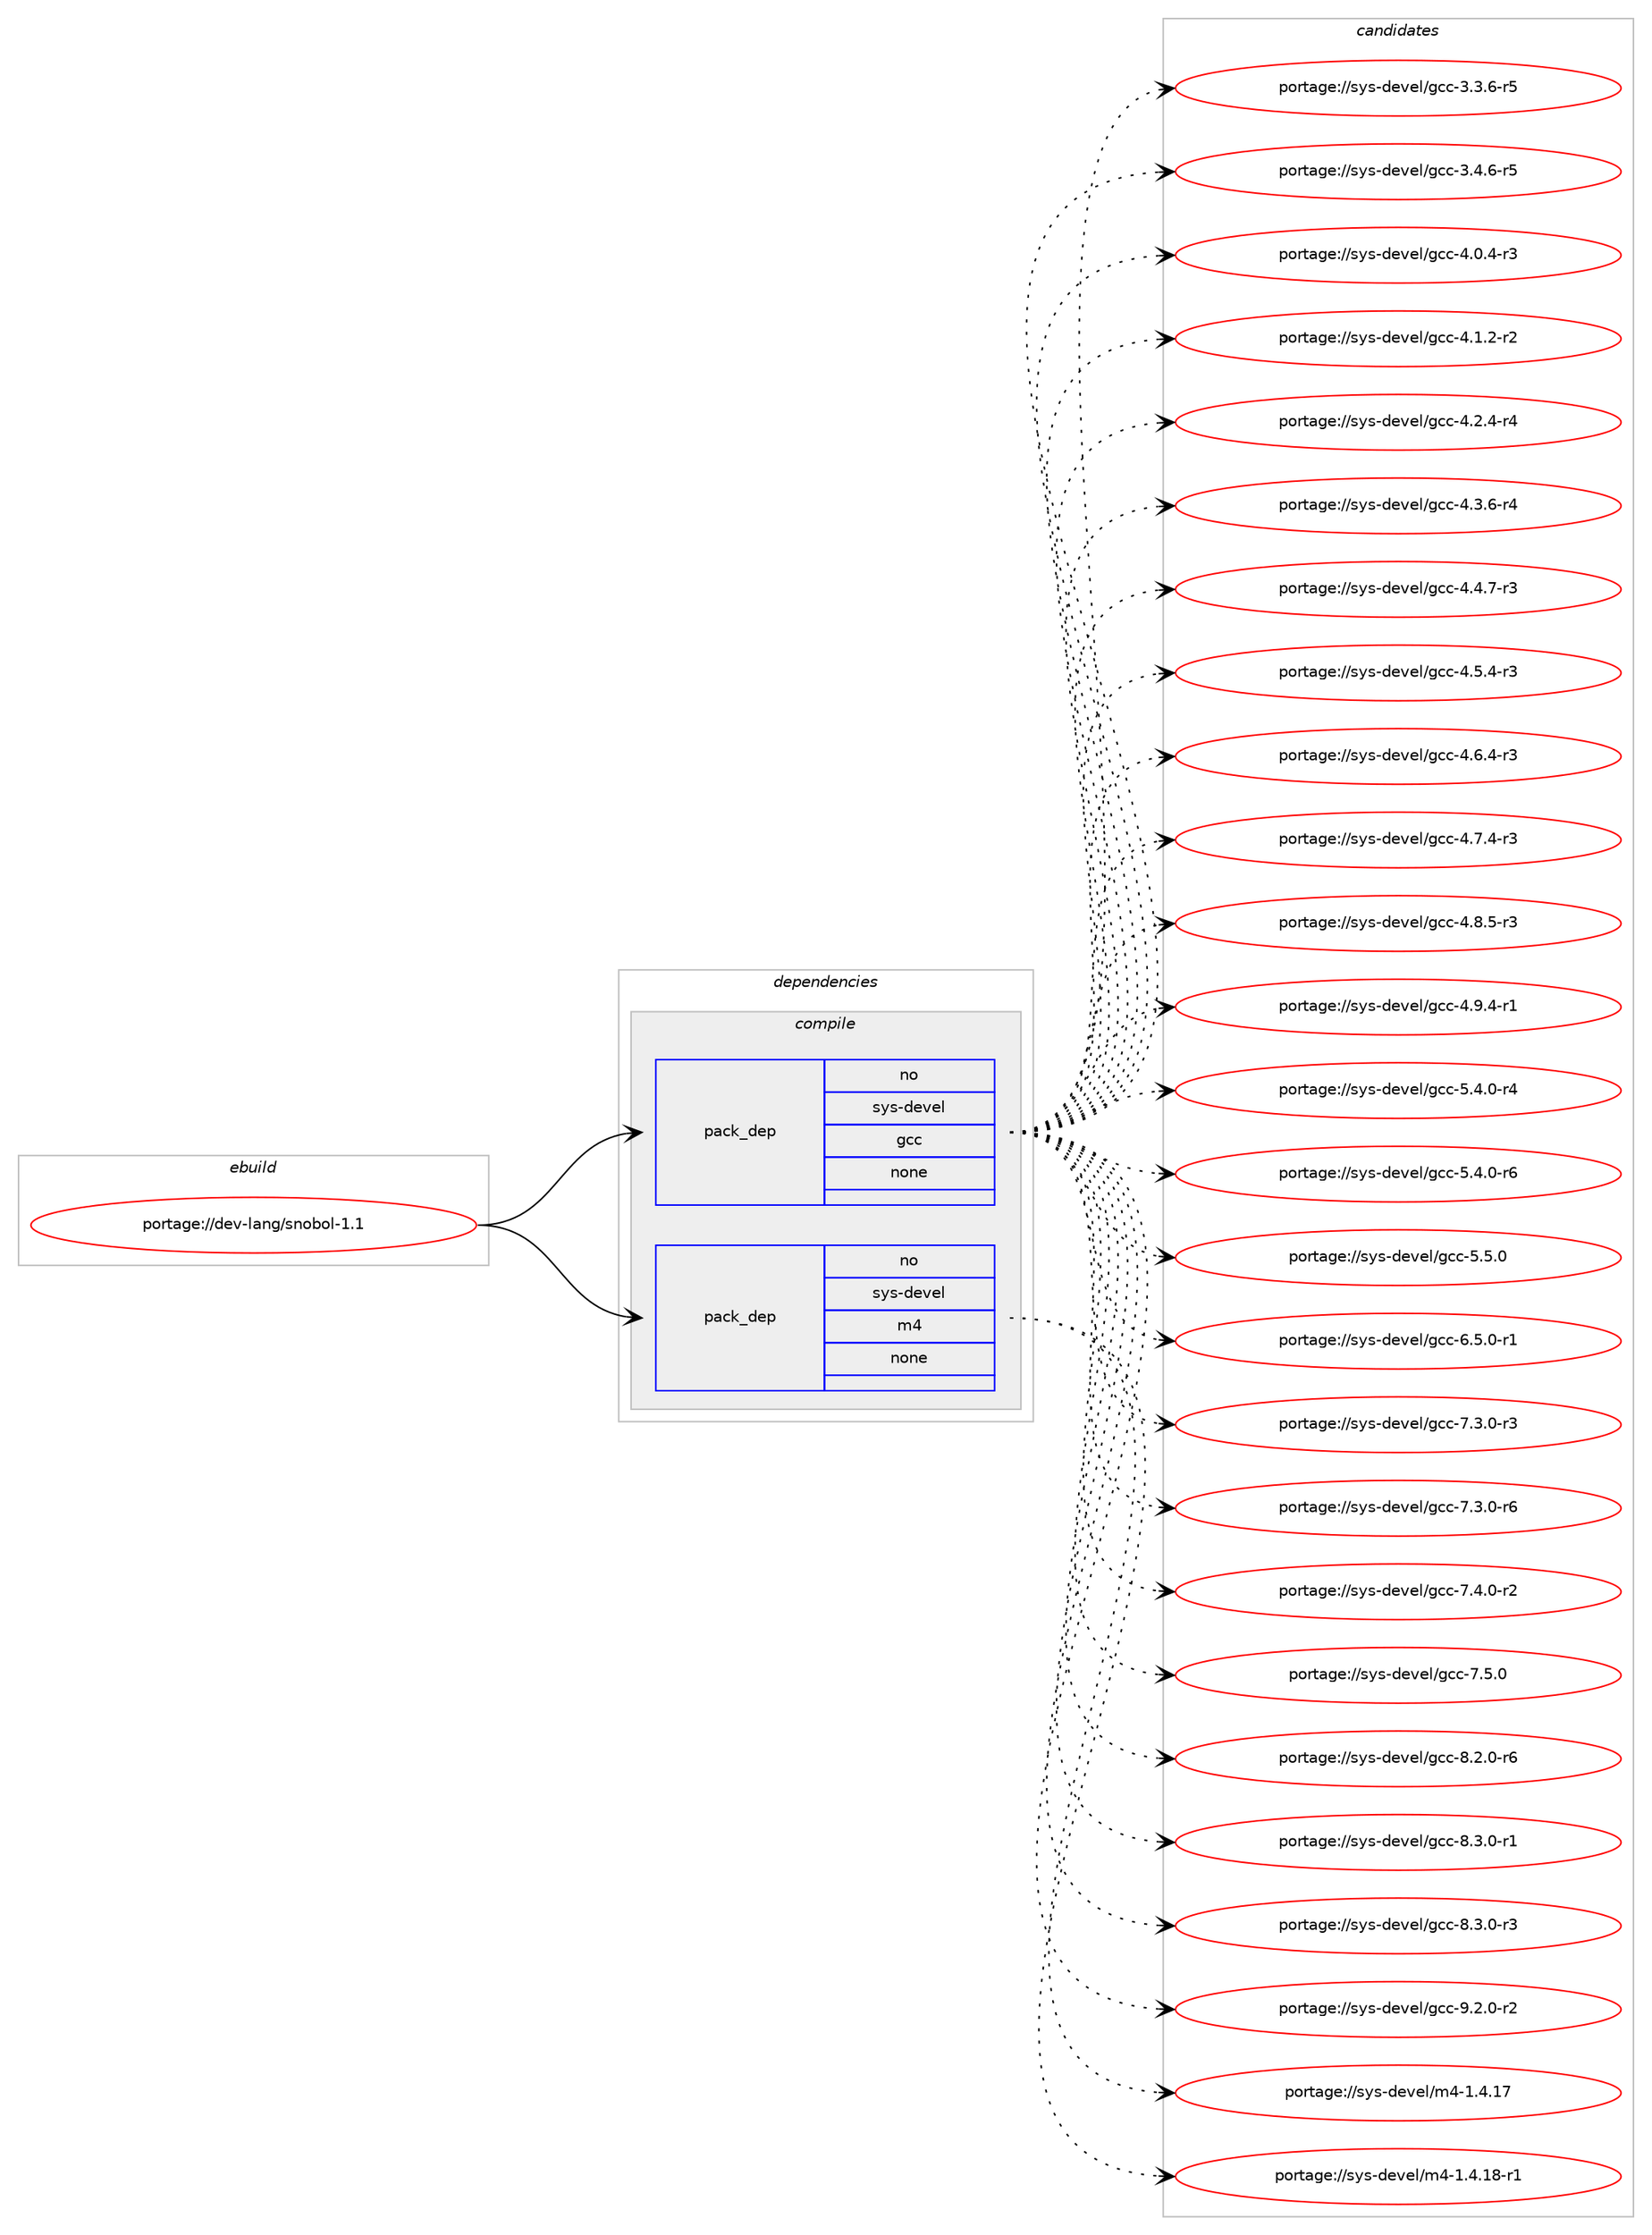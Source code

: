 digraph prolog {

# *************
# Graph options
# *************

newrank=true;
concentrate=true;
compound=true;
graph [rankdir=LR,fontname=Helvetica,fontsize=10,ranksep=1.5];#, ranksep=2.5, nodesep=0.2];
edge  [arrowhead=vee];
node  [fontname=Helvetica,fontsize=10];

# **********
# The ebuild
# **********

subgraph cluster_leftcol {
color=gray;
rank=same;
label=<<i>ebuild</i>>;
id [label="portage://dev-lang/snobol-1.1", color=red, width=4, href="../dev-lang/snobol-1.1.svg"];
}

# ****************
# The dependencies
# ****************

subgraph cluster_midcol {
color=gray;
label=<<i>dependencies</i>>;
subgraph cluster_compile {
fillcolor="#eeeeee";
style=filled;
label=<<i>compile</i>>;
subgraph pack73633 {
dependency96616 [label=<<TABLE BORDER="0" CELLBORDER="1" CELLSPACING="0" CELLPADDING="4" WIDTH="220"><TR><TD ROWSPAN="6" CELLPADDING="30">pack_dep</TD></TR><TR><TD WIDTH="110">no</TD></TR><TR><TD>sys-devel</TD></TR><TR><TD>gcc</TD></TR><TR><TD>none</TD></TR><TR><TD></TD></TR></TABLE>>, shape=none, color=blue];
}
id:e -> dependency96616:w [weight=20,style="solid",arrowhead="vee"];
subgraph pack73634 {
dependency96617 [label=<<TABLE BORDER="0" CELLBORDER="1" CELLSPACING="0" CELLPADDING="4" WIDTH="220"><TR><TD ROWSPAN="6" CELLPADDING="30">pack_dep</TD></TR><TR><TD WIDTH="110">no</TD></TR><TR><TD>sys-devel</TD></TR><TR><TD>m4</TD></TR><TR><TD>none</TD></TR><TR><TD></TD></TR></TABLE>>, shape=none, color=blue];
}
id:e -> dependency96617:w [weight=20,style="solid",arrowhead="vee"];
}
subgraph cluster_compileandrun {
fillcolor="#eeeeee";
style=filled;
label=<<i>compile and run</i>>;
}
subgraph cluster_run {
fillcolor="#eeeeee";
style=filled;
label=<<i>run</i>>;
}
}

# **************
# The candidates
# **************

subgraph cluster_choices {
rank=same;
color=gray;
label=<<i>candidates</i>>;

subgraph choice73633 {
color=black;
nodesep=1;
choiceportage115121115451001011181011084710399994551465146544511453 [label="portage://sys-devel/gcc-3.3.6-r5", color=red, width=4,href="../sys-devel/gcc-3.3.6-r5.svg"];
choiceportage115121115451001011181011084710399994551465246544511453 [label="portage://sys-devel/gcc-3.4.6-r5", color=red, width=4,href="../sys-devel/gcc-3.4.6-r5.svg"];
choiceportage115121115451001011181011084710399994552464846524511451 [label="portage://sys-devel/gcc-4.0.4-r3", color=red, width=4,href="../sys-devel/gcc-4.0.4-r3.svg"];
choiceportage115121115451001011181011084710399994552464946504511450 [label="portage://sys-devel/gcc-4.1.2-r2", color=red, width=4,href="../sys-devel/gcc-4.1.2-r2.svg"];
choiceportage115121115451001011181011084710399994552465046524511452 [label="portage://sys-devel/gcc-4.2.4-r4", color=red, width=4,href="../sys-devel/gcc-4.2.4-r4.svg"];
choiceportage115121115451001011181011084710399994552465146544511452 [label="portage://sys-devel/gcc-4.3.6-r4", color=red, width=4,href="../sys-devel/gcc-4.3.6-r4.svg"];
choiceportage115121115451001011181011084710399994552465246554511451 [label="portage://sys-devel/gcc-4.4.7-r3", color=red, width=4,href="../sys-devel/gcc-4.4.7-r3.svg"];
choiceportage115121115451001011181011084710399994552465346524511451 [label="portage://sys-devel/gcc-4.5.4-r3", color=red, width=4,href="../sys-devel/gcc-4.5.4-r3.svg"];
choiceportage115121115451001011181011084710399994552465446524511451 [label="portage://sys-devel/gcc-4.6.4-r3", color=red, width=4,href="../sys-devel/gcc-4.6.4-r3.svg"];
choiceportage115121115451001011181011084710399994552465546524511451 [label="portage://sys-devel/gcc-4.7.4-r3", color=red, width=4,href="../sys-devel/gcc-4.7.4-r3.svg"];
choiceportage115121115451001011181011084710399994552465646534511451 [label="portage://sys-devel/gcc-4.8.5-r3", color=red, width=4,href="../sys-devel/gcc-4.8.5-r3.svg"];
choiceportage115121115451001011181011084710399994552465746524511449 [label="portage://sys-devel/gcc-4.9.4-r1", color=red, width=4,href="../sys-devel/gcc-4.9.4-r1.svg"];
choiceportage115121115451001011181011084710399994553465246484511452 [label="portage://sys-devel/gcc-5.4.0-r4", color=red, width=4,href="../sys-devel/gcc-5.4.0-r4.svg"];
choiceportage115121115451001011181011084710399994553465246484511454 [label="portage://sys-devel/gcc-5.4.0-r6", color=red, width=4,href="../sys-devel/gcc-5.4.0-r6.svg"];
choiceportage11512111545100101118101108471039999455346534648 [label="portage://sys-devel/gcc-5.5.0", color=red, width=4,href="../sys-devel/gcc-5.5.0.svg"];
choiceportage115121115451001011181011084710399994554465346484511449 [label="portage://sys-devel/gcc-6.5.0-r1", color=red, width=4,href="../sys-devel/gcc-6.5.0-r1.svg"];
choiceportage115121115451001011181011084710399994555465146484511451 [label="portage://sys-devel/gcc-7.3.0-r3", color=red, width=4,href="../sys-devel/gcc-7.3.0-r3.svg"];
choiceportage115121115451001011181011084710399994555465146484511454 [label="portage://sys-devel/gcc-7.3.0-r6", color=red, width=4,href="../sys-devel/gcc-7.3.0-r6.svg"];
choiceportage115121115451001011181011084710399994555465246484511450 [label="portage://sys-devel/gcc-7.4.0-r2", color=red, width=4,href="../sys-devel/gcc-7.4.0-r2.svg"];
choiceportage11512111545100101118101108471039999455546534648 [label="portage://sys-devel/gcc-7.5.0", color=red, width=4,href="../sys-devel/gcc-7.5.0.svg"];
choiceportage115121115451001011181011084710399994556465046484511454 [label="portage://sys-devel/gcc-8.2.0-r6", color=red, width=4,href="../sys-devel/gcc-8.2.0-r6.svg"];
choiceportage115121115451001011181011084710399994556465146484511449 [label="portage://sys-devel/gcc-8.3.0-r1", color=red, width=4,href="../sys-devel/gcc-8.3.0-r1.svg"];
choiceportage115121115451001011181011084710399994556465146484511451 [label="portage://sys-devel/gcc-8.3.0-r3", color=red, width=4,href="../sys-devel/gcc-8.3.0-r3.svg"];
choiceportage115121115451001011181011084710399994557465046484511450 [label="portage://sys-devel/gcc-9.2.0-r2", color=red, width=4,href="../sys-devel/gcc-9.2.0-r2.svg"];
dependency96616:e -> choiceportage115121115451001011181011084710399994551465146544511453:w [style=dotted,weight="100"];
dependency96616:e -> choiceportage115121115451001011181011084710399994551465246544511453:w [style=dotted,weight="100"];
dependency96616:e -> choiceportage115121115451001011181011084710399994552464846524511451:w [style=dotted,weight="100"];
dependency96616:e -> choiceportage115121115451001011181011084710399994552464946504511450:w [style=dotted,weight="100"];
dependency96616:e -> choiceportage115121115451001011181011084710399994552465046524511452:w [style=dotted,weight="100"];
dependency96616:e -> choiceportage115121115451001011181011084710399994552465146544511452:w [style=dotted,weight="100"];
dependency96616:e -> choiceportage115121115451001011181011084710399994552465246554511451:w [style=dotted,weight="100"];
dependency96616:e -> choiceportage115121115451001011181011084710399994552465346524511451:w [style=dotted,weight="100"];
dependency96616:e -> choiceportage115121115451001011181011084710399994552465446524511451:w [style=dotted,weight="100"];
dependency96616:e -> choiceportage115121115451001011181011084710399994552465546524511451:w [style=dotted,weight="100"];
dependency96616:e -> choiceportage115121115451001011181011084710399994552465646534511451:w [style=dotted,weight="100"];
dependency96616:e -> choiceportage115121115451001011181011084710399994552465746524511449:w [style=dotted,weight="100"];
dependency96616:e -> choiceportage115121115451001011181011084710399994553465246484511452:w [style=dotted,weight="100"];
dependency96616:e -> choiceportage115121115451001011181011084710399994553465246484511454:w [style=dotted,weight="100"];
dependency96616:e -> choiceportage11512111545100101118101108471039999455346534648:w [style=dotted,weight="100"];
dependency96616:e -> choiceportage115121115451001011181011084710399994554465346484511449:w [style=dotted,weight="100"];
dependency96616:e -> choiceportage115121115451001011181011084710399994555465146484511451:w [style=dotted,weight="100"];
dependency96616:e -> choiceportage115121115451001011181011084710399994555465146484511454:w [style=dotted,weight="100"];
dependency96616:e -> choiceportage115121115451001011181011084710399994555465246484511450:w [style=dotted,weight="100"];
dependency96616:e -> choiceportage11512111545100101118101108471039999455546534648:w [style=dotted,weight="100"];
dependency96616:e -> choiceportage115121115451001011181011084710399994556465046484511454:w [style=dotted,weight="100"];
dependency96616:e -> choiceportage115121115451001011181011084710399994556465146484511449:w [style=dotted,weight="100"];
dependency96616:e -> choiceportage115121115451001011181011084710399994556465146484511451:w [style=dotted,weight="100"];
dependency96616:e -> choiceportage115121115451001011181011084710399994557465046484511450:w [style=dotted,weight="100"];
}
subgraph choice73634 {
color=black;
nodesep=1;
choiceportage11512111545100101118101108471095245494652464955 [label="portage://sys-devel/m4-1.4.17", color=red, width=4,href="../sys-devel/m4-1.4.17.svg"];
choiceportage115121115451001011181011084710952454946524649564511449 [label="portage://sys-devel/m4-1.4.18-r1", color=red, width=4,href="../sys-devel/m4-1.4.18-r1.svg"];
dependency96617:e -> choiceportage11512111545100101118101108471095245494652464955:w [style=dotted,weight="100"];
dependency96617:e -> choiceportage115121115451001011181011084710952454946524649564511449:w [style=dotted,weight="100"];
}
}

}
